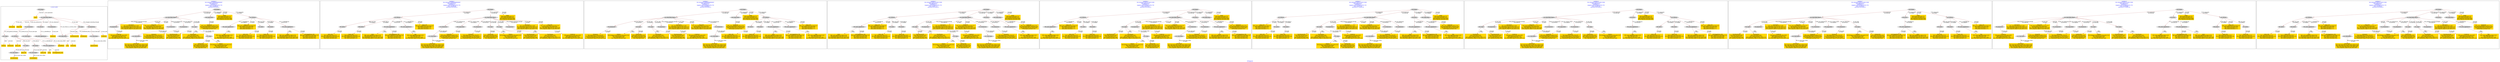 digraph n0 {
fontcolor="blue"
remincross="true"
label="s06-npg.json"
subgraph cluster_0 {
label="1-correct model"
n2[style="filled",color="white",fillcolor="lightgray",label="E12_Production1"];
n3[style="filled",color="white",fillcolor="lightgray",label="E21_Person1"];
n4[style="filled",color="white",fillcolor="lightgray",label="E52_Time-Span4"];
n5[style="filled",color="white",fillcolor="lightgray",label="E55_Type2"];
n6[style="filled",color="white",fillcolor="lightgray",label="E67_Birth1"];
n7[style="filled",color="white",fillcolor="lightgray",label="E69_Death1"];
n8[style="filled",color="white",fillcolor="lightgray",label="E82_Actor_Appellation1"];
n9[style="filled",color="white",fillcolor="lightgray",label="E21_Person2"];
n10[style="filled",color="white",fillcolor="lightgray",label="E82_Actor_Appellation2"];
n11[style="filled",color="white",fillcolor="lightgray",label="E22_Man-Made_Object1"];
n12[style="filled",color="white",fillcolor="lightgray",label="E40_Legal_Body1"];
n13[style="filled",color="white",fillcolor="lightgray",label="E54_Dimension1"];
n14[style="filled",color="white",fillcolor="lightgray",label="E55_Type1"];
n15[style="filled",color="white",fillcolor="lightgray",label="E8_Acquisition1"];
n16[style="filled",color="white",fillcolor="lightgray",label="E38_Image1"];
n17[style="filled",color="white",fillcolor="lightgray",label="E52_Time-Span2"];
n18[style="filled",color="white",fillcolor="lightgray",label="E52_Time-Span3"];
n19[style="filled",color="white",fillcolor="lightgray",label="E52_Time-Span1"];
n20[shape="plaintext",style="filled",fillcolor="gold",label="Description"];
n21[shape="plaintext",style="filled",fillcolor="gold",label="Artist"];
n22[shape="plaintext",style="filled",fillcolor="gold",label="DateOfWork"];
n23[shape="plaintext",style="filled",fillcolor="gold",label="CreditLine"];
n24[shape="plaintext",style="filled",fillcolor="gold",label="Dimension"];
n25[shape="plaintext",style="filled",fillcolor="gold",label="Title"];
n26[shape="plaintext",style="filled",fillcolor="gold",label="Medium"];
n27[shape="plaintext",style="filled",fillcolor="gold",label="Classification"];
n28[shape="plaintext",style="filled",fillcolor="gold",label="AquisitionDate"];
n29[shape="plaintext",style="filled",fillcolor="gold",label="OwnerURI"];
n30[shape="plaintext",style="filled",fillcolor="gold",label="Image"];
n31[shape="plaintext",style="filled",fillcolor="gold",label="MediumURI"];
n32[shape="plaintext",style="filled",fillcolor="gold",label="ArtistAppellation_URI"];
n33[shape="plaintext",style="filled",fillcolor="gold",label="Birth_URI"];
n34[shape="plaintext",style="filled",fillcolor="gold",label="ArtistBornDate"];
n35[shape="plaintext",style="filled",fillcolor="gold",label="ClassificationURI"];
n36[shape="plaintext",style="filled",fillcolor="gold",label="Death_URI"];
n37[shape="plaintext",style="filled",fillcolor="gold",label="Artist_URI"];
n38[shape="plaintext",style="filled",fillcolor="gold",label="ObjectURI"];
n39[shape="plaintext",style="filled",fillcolor="gold",label="ArtistDiedDate"];
}
subgraph cluster_1 {
label="candidate 0\nlink coherence:0.06666666666666667\nnode coherence:0.1\nconfidence:1.0\nmapping score:0.4058823529411765\ncost:1704.468194\n-precision:0.69-recall:0.5"
n41[style="filled",color="white",fillcolor="lightgray",label="E12_Production1"];
n42[style="filled",color="white",fillcolor="lightgray",label="E52_Time-Span1"];
n43[style="filled",color="white",fillcolor="lightgray",label="E21_Person1"];
n44[style="filled",color="white",fillcolor="lightgray",label="E67_Birth1"];
n45[style="filled",color="white",fillcolor="lightgray",label="E69_Death1"];
n46[style="filled",color="white",fillcolor="lightgray",label="E82_Actor_Appellation1"];
n47[style="filled",color="white",fillcolor="lightgray",label="E82_Actor_Appellation2"];
n48[style="filled",color="white",fillcolor="lightgray",label="E22_Man-Made_Object1"];
n49[style="filled",color="white",fillcolor="lightgray",label="E54_Dimension1"];
n50[style="filled",color="white",fillcolor="lightgray",label="E55_Type2"];
n51[style="filled",color="white",fillcolor="lightgray",label="E8_Acquisition1"];
n52[style="filled",color="white",fillcolor="lightgray",label="E38_Image1"];
n53[style="filled",color="white",fillcolor="lightgray",label="E40_Legal_Body1"];
n54[style="filled",color="white",fillcolor="lightgray",label="E55_Type1"];
n55[shape="plaintext",style="filled",fillcolor="gold",label="OwnerURI\n[E82_Actor_Appellation,label,0.314]\n[E22_Man-Made_Object,classLink,0.262]\n[E8_Acquisition,P3_has_note,0.239]\n[E38_Image,classLink,0.185]"];
n56[shape="plaintext",style="filled",fillcolor="gold",label="Title\n[E82_Actor_Appellation,label,0.442]\n[E35_Title,label,0.28]\n[E21_Person,P3_has_note,0.148]\n[E22_Man-Made_Object,P3_has_note,0.13]"];
n57[shape="plaintext",style="filled",fillcolor="gold",label="Death_URI\n[E69_Death,classLink,0.551]\n[E82_Actor_Appellation,classLink,0.194]\n[E21_Person,classLink,0.14]\n[E67_Birth,classLink,0.115]"];
n58[shape="plaintext",style="filled",fillcolor="gold",label="Dimension\n[E54_Dimension,P3_has_note,0.8]\n[E22_Man-Made_Object,P3_has_note,0.071]\n[E34_Inscription,P3_has_note,0.068]\n[E73_Information_Object,P3_has_note,0.061]"];
n59[shape="plaintext",style="filled",fillcolor="gold",label="MediumURI\n[E55_Type,classLink,0.416]\n[E57_Material,classLink,0.414]\n[E74_Group,classLink,0.144]\n[E55_Type,label,0.026]"];
n60[shape="plaintext",style="filled",fillcolor="gold",label="Description\n[E21_Person,P3_has_note,0.329]\n[E73_Information_Object,P3_has_note,0.231]\n[E22_Man-Made_Object,P3_has_note,0.22]\n[E33_Linguistic_Object,P3_has_note,0.219]"];
n61[shape="plaintext",style="filled",fillcolor="gold",label="Image\n[E38_Image,classLink,0.75]\n[E53_Place,classLink,0.101]\n[E8_Acquisition,classLink,0.084]\n[E78_Collection,classLink,0.064]"];
n62[shape="plaintext",style="filled",fillcolor="gold",label="ArtistAppellation_URI\n[E82_Actor_Appellation,classLink,0.723]\n[E21_Person,classLink,0.209]\n[E67_Birth,classLink,0.034]\n[E69_Death,classLink,0.034]"];
n63[shape="plaintext",style="filled",fillcolor="gold",label="Artist\n[E82_Actor_Appellation,label,0.674]\n[E8_Acquisition,P3_has_note,0.116]\n[E73_Information_Object,P3_has_note,0.106]\n[E22_Man-Made_Object,P3_has_note,0.104]"];
n64[shape="plaintext",style="filled",fillcolor="gold",label="ClassificationURI\n[E55_Type,classLink,0.593]\n[E55_Type,label,0.197]\n[E74_Group,classLink,0.108]\n[E57_Material,classLink,0.102]"];
n65[shape="plaintext",style="filled",fillcolor="gold",label="Artist_URI\n[E82_Actor_Appellation,classLink,0.37]\n[E21_Person,classLink,0.276]\n[E67_Birth,classLink,0.177]\n[E69_Death,classLink,0.177]"];
n66[shape="plaintext",style="filled",fillcolor="gold",label="Medium\n[E29_Design_or_Procedure,P3_has_note,0.331]\n[E57_Material,label,0.293]\n[E55_Type,label,0.278]\n[E57_Material,classLink,0.098]"];
n67[shape="plaintext",style="filled",fillcolor="gold",label="ObjectURI\n[E22_Man-Made_Object,classLink,0.77]\n[E8_Acquisition,classLink,0.162]\n[E22_Man-Made_Object,P3_has_note,0.038]\n[E33_Linguistic_Object,P3_has_note,0.03]"];
n68[shape="plaintext",style="filled",fillcolor="gold",label="Classification\n[E55_Type,label,0.454]\n[E55_Type,classLink,0.321]\n[E33_Linguistic_Object,P3_has_note,0.113]\n[E73_Information_Object,P3_has_note,0.111]"];
n69[shape="plaintext",style="filled",fillcolor="gold",label="DateOfWork\n[E52_Time-Span,P82_at_some_time_within,0.424]\n[E52_Time-Span,P82a_begin_of_the_begin,0.304]\n[E52_Time-Span,P82b_end_of_the_end,0.209]\n[E33_Linguistic_Object,P3_has_note,0.062]"];
n70[shape="plaintext",style="filled",fillcolor="gold",label="CreditLine\n[E8_Acquisition,P3_has_note,0.495]\n[E40_Legal_Body,label,0.251]\n[E30_Right,P3_has_note,0.138]\n[E22_Man-Made_Object,P3_has_note,0.116]"];
n71[shape="plaintext",style="filled",fillcolor="gold",label="Birth_URI\n[E67_Birth,classLink,0.572]\n[E82_Actor_Appellation,classLink,0.192]\n[E21_Person,classLink,0.141]\n[E69_Death,classLink,0.095]"];
}
subgraph cluster_2 {
label="candidate 1\nlink coherence:0.06666666666666667\nnode coherence:0.1\nconfidence:1.0\nmapping score:0.4058823529411765\ncost:1704.596188\n-precision:0.69-recall:0.5"
n73[style="filled",color="white",fillcolor="lightgray",label="E12_Production1"];
n74[style="filled",color="white",fillcolor="lightgray",label="E52_Time-Span1"];
n75[style="filled",color="white",fillcolor="lightgray",label="E21_Person1"];
n76[style="filled",color="white",fillcolor="lightgray",label="E67_Birth1"];
n77[style="filled",color="white",fillcolor="lightgray",label="E69_Death1"];
n78[style="filled",color="white",fillcolor="lightgray",label="E82_Actor_Appellation1"];
n79[style="filled",color="white",fillcolor="lightgray",label="E82_Actor_Appellation2"];
n80[style="filled",color="white",fillcolor="lightgray",label="E22_Man-Made_Object1"];
n81[style="filled",color="white",fillcolor="lightgray",label="E40_Legal_Body1"];
n82[style="filled",color="white",fillcolor="lightgray",label="E54_Dimension1"];
n83[style="filled",color="white",fillcolor="lightgray",label="E55_Type1"];
n84[style="filled",color="white",fillcolor="lightgray",label="E55_Type2"];
n85[style="filled",color="white",fillcolor="lightgray",label="E8_Acquisition1"];
n86[style="filled",color="white",fillcolor="lightgray",label="E38_Image1"];
n87[shape="plaintext",style="filled",fillcolor="gold",label="OwnerURI\n[E82_Actor_Appellation,label,0.314]\n[E22_Man-Made_Object,classLink,0.262]\n[E8_Acquisition,P3_has_note,0.239]\n[E38_Image,classLink,0.185]"];
n88[shape="plaintext",style="filled",fillcolor="gold",label="Title\n[E82_Actor_Appellation,label,0.442]\n[E35_Title,label,0.28]\n[E21_Person,P3_has_note,0.148]\n[E22_Man-Made_Object,P3_has_note,0.13]"];
n89[shape="plaintext",style="filled",fillcolor="gold",label="Death_URI\n[E69_Death,classLink,0.551]\n[E82_Actor_Appellation,classLink,0.194]\n[E21_Person,classLink,0.14]\n[E67_Birth,classLink,0.115]"];
n90[shape="plaintext",style="filled",fillcolor="gold",label="Dimension\n[E54_Dimension,P3_has_note,0.8]\n[E22_Man-Made_Object,P3_has_note,0.071]\n[E34_Inscription,P3_has_note,0.068]\n[E73_Information_Object,P3_has_note,0.061]"];
n91[shape="plaintext",style="filled",fillcolor="gold",label="MediumURI\n[E55_Type,classLink,0.416]\n[E57_Material,classLink,0.414]\n[E74_Group,classLink,0.144]\n[E55_Type,label,0.026]"];
n92[shape="plaintext",style="filled",fillcolor="gold",label="Description\n[E21_Person,P3_has_note,0.329]\n[E73_Information_Object,P3_has_note,0.231]\n[E22_Man-Made_Object,P3_has_note,0.22]\n[E33_Linguistic_Object,P3_has_note,0.219]"];
n93[shape="plaintext",style="filled",fillcolor="gold",label="Image\n[E38_Image,classLink,0.75]\n[E53_Place,classLink,0.101]\n[E8_Acquisition,classLink,0.084]\n[E78_Collection,classLink,0.064]"];
n94[shape="plaintext",style="filled",fillcolor="gold",label="ArtistAppellation_URI\n[E82_Actor_Appellation,classLink,0.723]\n[E21_Person,classLink,0.209]\n[E67_Birth,classLink,0.034]\n[E69_Death,classLink,0.034]"];
n95[shape="plaintext",style="filled",fillcolor="gold",label="Artist\n[E82_Actor_Appellation,label,0.674]\n[E8_Acquisition,P3_has_note,0.116]\n[E73_Information_Object,P3_has_note,0.106]\n[E22_Man-Made_Object,P3_has_note,0.104]"];
n96[shape="plaintext",style="filled",fillcolor="gold",label="ClassificationURI\n[E55_Type,classLink,0.593]\n[E55_Type,label,0.197]\n[E74_Group,classLink,0.108]\n[E57_Material,classLink,0.102]"];
n97[shape="plaintext",style="filled",fillcolor="gold",label="Artist_URI\n[E82_Actor_Appellation,classLink,0.37]\n[E21_Person,classLink,0.276]\n[E67_Birth,classLink,0.177]\n[E69_Death,classLink,0.177]"];
n98[shape="plaintext",style="filled",fillcolor="gold",label="Medium\n[E29_Design_or_Procedure,P3_has_note,0.331]\n[E57_Material,label,0.293]\n[E55_Type,label,0.278]\n[E57_Material,classLink,0.098]"];
n99[shape="plaintext",style="filled",fillcolor="gold",label="ObjectURI\n[E22_Man-Made_Object,classLink,0.77]\n[E8_Acquisition,classLink,0.162]\n[E22_Man-Made_Object,P3_has_note,0.038]\n[E33_Linguistic_Object,P3_has_note,0.03]"];
n100[shape="plaintext",style="filled",fillcolor="gold",label="Classification\n[E55_Type,label,0.454]\n[E55_Type,classLink,0.321]\n[E33_Linguistic_Object,P3_has_note,0.113]\n[E73_Information_Object,P3_has_note,0.111]"];
n101[shape="plaintext",style="filled",fillcolor="gold",label="DateOfWork\n[E52_Time-Span,P82_at_some_time_within,0.424]\n[E52_Time-Span,P82a_begin_of_the_begin,0.304]\n[E52_Time-Span,P82b_end_of_the_end,0.209]\n[E33_Linguistic_Object,P3_has_note,0.062]"];
n102[shape="plaintext",style="filled",fillcolor="gold",label="CreditLine\n[E8_Acquisition,P3_has_note,0.495]\n[E40_Legal_Body,label,0.251]\n[E30_Right,P3_has_note,0.138]\n[E22_Man-Made_Object,P3_has_note,0.116]"];
n103[shape="plaintext",style="filled",fillcolor="gold",label="Birth_URI\n[E67_Birth,classLink,0.572]\n[E82_Actor_Appellation,classLink,0.192]\n[E21_Person,classLink,0.141]\n[E69_Death,classLink,0.095]"];
}
subgraph cluster_3 {
label="candidate 2\nlink coherence:0.06666666666666667\nnode coherence:0.1\nconfidence:1.0\nmapping score:0.4058823529411765\ncost:1704.606837\n-precision:0.69-recall:0.5"
n105[style="filled",color="white",fillcolor="lightgray",label="E12_Production1"];
n106[style="filled",color="white",fillcolor="lightgray",label="E52_Time-Span1"];
n107[style="filled",color="white",fillcolor="lightgray",label="E21_Person1"];
n108[style="filled",color="white",fillcolor="lightgray",label="E67_Birth1"];
n109[style="filled",color="white",fillcolor="lightgray",label="E69_Death1"];
n110[style="filled",color="white",fillcolor="lightgray",label="E82_Actor_Appellation1"];
n111[style="filled",color="white",fillcolor="lightgray",label="E82_Actor_Appellation2"];
n112[style="filled",color="white",fillcolor="lightgray",label="E22_Man-Made_Object1"];
n113[style="filled",color="white",fillcolor="lightgray",label="E54_Dimension1"];
n114[style="filled",color="white",fillcolor="lightgray",label="E55_Type1"];
n115[style="filled",color="white",fillcolor="lightgray",label="E55_Type2"];
n116[style="filled",color="white",fillcolor="lightgray",label="E8_Acquisition1"];
n117[style="filled",color="white",fillcolor="lightgray",label="E38_Image1"];
n118[style="filled",color="white",fillcolor="lightgray",label="E40_Legal_Body1"];
n119[shape="plaintext",style="filled",fillcolor="gold",label="OwnerURI\n[E82_Actor_Appellation,label,0.314]\n[E22_Man-Made_Object,classLink,0.262]\n[E8_Acquisition,P3_has_note,0.239]\n[E38_Image,classLink,0.185]"];
n120[shape="plaintext",style="filled",fillcolor="gold",label="Title\n[E82_Actor_Appellation,label,0.442]\n[E35_Title,label,0.28]\n[E21_Person,P3_has_note,0.148]\n[E22_Man-Made_Object,P3_has_note,0.13]"];
n121[shape="plaintext",style="filled",fillcolor="gold",label="Death_URI\n[E69_Death,classLink,0.551]\n[E82_Actor_Appellation,classLink,0.194]\n[E21_Person,classLink,0.14]\n[E67_Birth,classLink,0.115]"];
n122[shape="plaintext",style="filled",fillcolor="gold",label="Dimension\n[E54_Dimension,P3_has_note,0.8]\n[E22_Man-Made_Object,P3_has_note,0.071]\n[E34_Inscription,P3_has_note,0.068]\n[E73_Information_Object,P3_has_note,0.061]"];
n123[shape="plaintext",style="filled",fillcolor="gold",label="MediumURI\n[E55_Type,classLink,0.416]\n[E57_Material,classLink,0.414]\n[E74_Group,classLink,0.144]\n[E55_Type,label,0.026]"];
n124[shape="plaintext",style="filled",fillcolor="gold",label="Description\n[E21_Person,P3_has_note,0.329]\n[E73_Information_Object,P3_has_note,0.231]\n[E22_Man-Made_Object,P3_has_note,0.22]\n[E33_Linguistic_Object,P3_has_note,0.219]"];
n125[shape="plaintext",style="filled",fillcolor="gold",label="Image\n[E38_Image,classLink,0.75]\n[E53_Place,classLink,0.101]\n[E8_Acquisition,classLink,0.084]\n[E78_Collection,classLink,0.064]"];
n126[shape="plaintext",style="filled",fillcolor="gold",label="ArtistAppellation_URI\n[E82_Actor_Appellation,classLink,0.723]\n[E21_Person,classLink,0.209]\n[E67_Birth,classLink,0.034]\n[E69_Death,classLink,0.034]"];
n127[shape="plaintext",style="filled",fillcolor="gold",label="Artist\n[E82_Actor_Appellation,label,0.674]\n[E8_Acquisition,P3_has_note,0.116]\n[E73_Information_Object,P3_has_note,0.106]\n[E22_Man-Made_Object,P3_has_note,0.104]"];
n128[shape="plaintext",style="filled",fillcolor="gold",label="ClassificationURI\n[E55_Type,classLink,0.593]\n[E55_Type,label,0.197]\n[E74_Group,classLink,0.108]\n[E57_Material,classLink,0.102]"];
n129[shape="plaintext",style="filled",fillcolor="gold",label="Artist_URI\n[E82_Actor_Appellation,classLink,0.37]\n[E21_Person,classLink,0.276]\n[E67_Birth,classLink,0.177]\n[E69_Death,classLink,0.177]"];
n130[shape="plaintext",style="filled",fillcolor="gold",label="Medium\n[E29_Design_or_Procedure,P3_has_note,0.331]\n[E57_Material,label,0.293]\n[E55_Type,label,0.278]\n[E57_Material,classLink,0.098]"];
n131[shape="plaintext",style="filled",fillcolor="gold",label="ObjectURI\n[E22_Man-Made_Object,classLink,0.77]\n[E8_Acquisition,classLink,0.162]\n[E22_Man-Made_Object,P3_has_note,0.038]\n[E33_Linguistic_Object,P3_has_note,0.03]"];
n132[shape="plaintext",style="filled",fillcolor="gold",label="Classification\n[E55_Type,label,0.454]\n[E55_Type,classLink,0.321]\n[E33_Linguistic_Object,P3_has_note,0.113]\n[E73_Information_Object,P3_has_note,0.111]"];
n133[shape="plaintext",style="filled",fillcolor="gold",label="DateOfWork\n[E52_Time-Span,P82_at_some_time_within,0.424]\n[E52_Time-Span,P82a_begin_of_the_begin,0.304]\n[E52_Time-Span,P82b_end_of_the_end,0.209]\n[E33_Linguistic_Object,P3_has_note,0.062]"];
n134[shape="plaintext",style="filled",fillcolor="gold",label="CreditLine\n[E8_Acquisition,P3_has_note,0.495]\n[E40_Legal_Body,label,0.251]\n[E30_Right,P3_has_note,0.138]\n[E22_Man-Made_Object,P3_has_note,0.116]"];
n135[shape="plaintext",style="filled",fillcolor="gold",label="Birth_URI\n[E67_Birth,classLink,0.572]\n[E82_Actor_Appellation,classLink,0.192]\n[E21_Person,classLink,0.141]\n[E69_Death,classLink,0.095]"];
}
subgraph cluster_4 {
label="candidate 3\nlink coherence:0.06451612903225806\nnode coherence:0.1\nconfidence:1.0\nmapping score:0.4058823529411765\ncost:1704.867772\n-precision:0.64-recall:0.5"
n137[style="filled",color="white",fillcolor="lightgray",label="E12_Production1"];
n138[style="filled",color="white",fillcolor="lightgray",label="E52_Time-Span1"];
n139[style="filled",color="white",fillcolor="lightgray",label="E21_Person1"];
n140[style="filled",color="white",fillcolor="lightgray",label="E67_Birth1"];
n141[style="filled",color="white",fillcolor="lightgray",label="E69_Death1"];
n142[style="filled",color="white",fillcolor="lightgray",label="E82_Actor_Appellation1"];
n143[style="filled",color="white",fillcolor="lightgray",label="E22_Man-Made_Object1"];
n144[style="filled",color="white",fillcolor="lightgray",label="E54_Dimension1"];
n145[style="filled",color="white",fillcolor="lightgray",label="E55_Type2"];
n146[style="filled",color="white",fillcolor="lightgray",label="E8_Acquisition1"];
n147[style="filled",color="white",fillcolor="lightgray",label="E38_Image1"];
n148[style="filled",color="white",fillcolor="lightgray",label="E39_Actor1"];
n149[style="filled",color="white",fillcolor="lightgray",label="E40_Legal_Body1"];
n150[style="filled",color="white",fillcolor="lightgray",label="E82_Actor_Appellation2"];
n151[style="filled",color="white",fillcolor="lightgray",label="E55_Type1"];
n152[shape="plaintext",style="filled",fillcolor="gold",label="OwnerURI\n[E82_Actor_Appellation,label,0.314]\n[E22_Man-Made_Object,classLink,0.262]\n[E8_Acquisition,P3_has_note,0.239]\n[E38_Image,classLink,0.185]"];
n153[shape="plaintext",style="filled",fillcolor="gold",label="Title\n[E82_Actor_Appellation,label,0.442]\n[E35_Title,label,0.28]\n[E21_Person,P3_has_note,0.148]\n[E22_Man-Made_Object,P3_has_note,0.13]"];
n154[shape="plaintext",style="filled",fillcolor="gold",label="Death_URI\n[E69_Death,classLink,0.551]\n[E82_Actor_Appellation,classLink,0.194]\n[E21_Person,classLink,0.14]\n[E67_Birth,classLink,0.115]"];
n155[shape="plaintext",style="filled",fillcolor="gold",label="Dimension\n[E54_Dimension,P3_has_note,0.8]\n[E22_Man-Made_Object,P3_has_note,0.071]\n[E34_Inscription,P3_has_note,0.068]\n[E73_Information_Object,P3_has_note,0.061]"];
n156[shape="plaintext",style="filled",fillcolor="gold",label="MediumURI\n[E55_Type,classLink,0.416]\n[E57_Material,classLink,0.414]\n[E74_Group,classLink,0.144]\n[E55_Type,label,0.026]"];
n157[shape="plaintext",style="filled",fillcolor="gold",label="Description\n[E21_Person,P3_has_note,0.329]\n[E73_Information_Object,P3_has_note,0.231]\n[E22_Man-Made_Object,P3_has_note,0.22]\n[E33_Linguistic_Object,P3_has_note,0.219]"];
n158[shape="plaintext",style="filled",fillcolor="gold",label="Image\n[E38_Image,classLink,0.75]\n[E53_Place,classLink,0.101]\n[E8_Acquisition,classLink,0.084]\n[E78_Collection,classLink,0.064]"];
n159[shape="plaintext",style="filled",fillcolor="gold",label="ArtistAppellation_URI\n[E82_Actor_Appellation,classLink,0.723]\n[E21_Person,classLink,0.209]\n[E67_Birth,classLink,0.034]\n[E69_Death,classLink,0.034]"];
n160[shape="plaintext",style="filled",fillcolor="gold",label="Artist\n[E82_Actor_Appellation,label,0.674]\n[E8_Acquisition,P3_has_note,0.116]\n[E73_Information_Object,P3_has_note,0.106]\n[E22_Man-Made_Object,P3_has_note,0.104]"];
n161[shape="plaintext",style="filled",fillcolor="gold",label="ClassificationURI\n[E55_Type,classLink,0.593]\n[E55_Type,label,0.197]\n[E74_Group,classLink,0.108]\n[E57_Material,classLink,0.102]"];
n162[shape="plaintext",style="filled",fillcolor="gold",label="Artist_URI\n[E82_Actor_Appellation,classLink,0.37]\n[E21_Person,classLink,0.276]\n[E67_Birth,classLink,0.177]\n[E69_Death,classLink,0.177]"];
n163[shape="plaintext",style="filled",fillcolor="gold",label="Medium\n[E29_Design_or_Procedure,P3_has_note,0.331]\n[E57_Material,label,0.293]\n[E55_Type,label,0.278]\n[E57_Material,classLink,0.098]"];
n164[shape="plaintext",style="filled",fillcolor="gold",label="ObjectURI\n[E22_Man-Made_Object,classLink,0.77]\n[E8_Acquisition,classLink,0.162]\n[E22_Man-Made_Object,P3_has_note,0.038]\n[E33_Linguistic_Object,P3_has_note,0.03]"];
n165[shape="plaintext",style="filled",fillcolor="gold",label="Classification\n[E55_Type,label,0.454]\n[E55_Type,classLink,0.321]\n[E33_Linguistic_Object,P3_has_note,0.113]\n[E73_Information_Object,P3_has_note,0.111]"];
n166[shape="plaintext",style="filled",fillcolor="gold",label="DateOfWork\n[E52_Time-Span,P82_at_some_time_within,0.424]\n[E52_Time-Span,P82a_begin_of_the_begin,0.304]\n[E52_Time-Span,P82b_end_of_the_end,0.209]\n[E33_Linguistic_Object,P3_has_note,0.062]"];
n167[shape="plaintext",style="filled",fillcolor="gold",label="CreditLine\n[E8_Acquisition,P3_has_note,0.495]\n[E40_Legal_Body,label,0.251]\n[E30_Right,P3_has_note,0.138]\n[E22_Man-Made_Object,P3_has_note,0.116]"];
n168[shape="plaintext",style="filled",fillcolor="gold",label="Birth_URI\n[E67_Birth,classLink,0.572]\n[E82_Actor_Appellation,classLink,0.192]\n[E21_Person,classLink,0.141]\n[E69_Death,classLink,0.095]"];
}
subgraph cluster_5 {
label="candidate 4\nlink coherence:0.06451612903225806\nnode coherence:0.1\nconfidence:1.0\nmapping score:0.4058823529411765\ncost:1704.876337\n-precision:0.64-recall:0.5"
n170[style="filled",color="white",fillcolor="lightgray",label="E12_Production1"];
n171[style="filled",color="white",fillcolor="lightgray",label="E52_Time-Span1"];
n172[style="filled",color="white",fillcolor="lightgray",label="E21_Person1"];
n173[style="filled",color="white",fillcolor="lightgray",label="E67_Birth1"];
n174[style="filled",color="white",fillcolor="lightgray",label="E69_Death1"];
n175[style="filled",color="white",fillcolor="lightgray",label="E82_Actor_Appellation2"];
n176[style="filled",color="white",fillcolor="lightgray",label="E22_Man-Made_Object1"];
n177[style="filled",color="white",fillcolor="lightgray",label="E54_Dimension1"];
n178[style="filled",color="white",fillcolor="lightgray",label="E55_Type2"];
n179[style="filled",color="white",fillcolor="lightgray",label="E8_Acquisition1"];
n180[style="filled",color="white",fillcolor="lightgray",label="E38_Image1"];
n181[style="filled",color="white",fillcolor="lightgray",label="E39_Actor1"];
n182[style="filled",color="white",fillcolor="lightgray",label="E40_Legal_Body1"];
n183[style="filled",color="white",fillcolor="lightgray",label="E82_Actor_Appellation1"];
n184[style="filled",color="white",fillcolor="lightgray",label="E55_Type1"];
n185[shape="plaintext",style="filled",fillcolor="gold",label="OwnerURI\n[E82_Actor_Appellation,label,0.314]\n[E22_Man-Made_Object,classLink,0.262]\n[E8_Acquisition,P3_has_note,0.239]\n[E38_Image,classLink,0.185]"];
n186[shape="plaintext",style="filled",fillcolor="gold",label="Title\n[E82_Actor_Appellation,label,0.442]\n[E35_Title,label,0.28]\n[E21_Person,P3_has_note,0.148]\n[E22_Man-Made_Object,P3_has_note,0.13]"];
n187[shape="plaintext",style="filled",fillcolor="gold",label="Death_URI\n[E69_Death,classLink,0.551]\n[E82_Actor_Appellation,classLink,0.194]\n[E21_Person,classLink,0.14]\n[E67_Birth,classLink,0.115]"];
n188[shape="plaintext",style="filled",fillcolor="gold",label="Dimension\n[E54_Dimension,P3_has_note,0.8]\n[E22_Man-Made_Object,P3_has_note,0.071]\n[E34_Inscription,P3_has_note,0.068]\n[E73_Information_Object,P3_has_note,0.061]"];
n189[shape="plaintext",style="filled",fillcolor="gold",label="MediumURI\n[E55_Type,classLink,0.416]\n[E57_Material,classLink,0.414]\n[E74_Group,classLink,0.144]\n[E55_Type,label,0.026]"];
n190[shape="plaintext",style="filled",fillcolor="gold",label="Description\n[E21_Person,P3_has_note,0.329]\n[E73_Information_Object,P3_has_note,0.231]\n[E22_Man-Made_Object,P3_has_note,0.22]\n[E33_Linguistic_Object,P3_has_note,0.219]"];
n191[shape="plaintext",style="filled",fillcolor="gold",label="Image\n[E38_Image,classLink,0.75]\n[E53_Place,classLink,0.101]\n[E8_Acquisition,classLink,0.084]\n[E78_Collection,classLink,0.064]"];
n192[shape="plaintext",style="filled",fillcolor="gold",label="ArtistAppellation_URI\n[E82_Actor_Appellation,classLink,0.723]\n[E21_Person,classLink,0.209]\n[E67_Birth,classLink,0.034]\n[E69_Death,classLink,0.034]"];
n193[shape="plaintext",style="filled",fillcolor="gold",label="Artist\n[E82_Actor_Appellation,label,0.674]\n[E8_Acquisition,P3_has_note,0.116]\n[E73_Information_Object,P3_has_note,0.106]\n[E22_Man-Made_Object,P3_has_note,0.104]"];
n194[shape="plaintext",style="filled",fillcolor="gold",label="ClassificationURI\n[E55_Type,classLink,0.593]\n[E55_Type,label,0.197]\n[E74_Group,classLink,0.108]\n[E57_Material,classLink,0.102]"];
n195[shape="plaintext",style="filled",fillcolor="gold",label="Artist_URI\n[E82_Actor_Appellation,classLink,0.37]\n[E21_Person,classLink,0.276]\n[E67_Birth,classLink,0.177]\n[E69_Death,classLink,0.177]"];
n196[shape="plaintext",style="filled",fillcolor="gold",label="Medium\n[E29_Design_or_Procedure,P3_has_note,0.331]\n[E57_Material,label,0.293]\n[E55_Type,label,0.278]\n[E57_Material,classLink,0.098]"];
n197[shape="plaintext",style="filled",fillcolor="gold",label="ObjectURI\n[E22_Man-Made_Object,classLink,0.77]\n[E8_Acquisition,classLink,0.162]\n[E22_Man-Made_Object,P3_has_note,0.038]\n[E33_Linguistic_Object,P3_has_note,0.03]"];
n198[shape="plaintext",style="filled",fillcolor="gold",label="Classification\n[E55_Type,label,0.454]\n[E55_Type,classLink,0.321]\n[E33_Linguistic_Object,P3_has_note,0.113]\n[E73_Information_Object,P3_has_note,0.111]"];
n199[shape="plaintext",style="filled",fillcolor="gold",label="DateOfWork\n[E52_Time-Span,P82_at_some_time_within,0.424]\n[E52_Time-Span,P82a_begin_of_the_begin,0.304]\n[E52_Time-Span,P82b_end_of_the_end,0.209]\n[E33_Linguistic_Object,P3_has_note,0.062]"];
n200[shape="plaintext",style="filled",fillcolor="gold",label="CreditLine\n[E8_Acquisition,P3_has_note,0.495]\n[E40_Legal_Body,label,0.251]\n[E30_Right,P3_has_note,0.138]\n[E22_Man-Made_Object,P3_has_note,0.116]"];
n201[shape="plaintext",style="filled",fillcolor="gold",label="Birth_URI\n[E67_Birth,classLink,0.572]\n[E82_Actor_Appellation,classLink,0.192]\n[E21_Person,classLink,0.141]\n[E69_Death,classLink,0.095]"];
}
subgraph cluster_6 {
label="candidate 5\nlink coherence:0.06451612903225806\nnode coherence:0.1\nconfidence:1.0\nmapping score:0.4058823529411765\ncost:1704.876704\n-precision:0.57-recall:0.44"
n203[style="filled",color="white",fillcolor="lightgray",label="E12_Production1"];
n204[style="filled",color="white",fillcolor="lightgray",label="E52_Time-Span1"];
n205[style="filled",color="white",fillcolor="lightgray",label="E21_Person1"];
n206[style="filled",color="white",fillcolor="lightgray",label="E67_Birth1"];
n207[style="filled",color="white",fillcolor="lightgray",label="E69_Death1"];
n208[style="filled",color="white",fillcolor="lightgray",label="E22_Man-Made_Object1"];
n209[style="filled",color="white",fillcolor="lightgray",label="E54_Dimension1"];
n210[style="filled",color="white",fillcolor="lightgray",label="E55_Type2"];
n211[style="filled",color="white",fillcolor="lightgray",label="E8_Acquisition1"];
n212[style="filled",color="white",fillcolor="lightgray",label="E38_Image1"];
n213[style="filled",color="white",fillcolor="lightgray",label="E39_Actor1"];
n214[style="filled",color="white",fillcolor="lightgray",label="E40_Legal_Body1"];
n215[style="filled",color="white",fillcolor="lightgray",label="E82_Actor_Appellation1"];
n216[style="filled",color="white",fillcolor="lightgray",label="E82_Actor_Appellation2"];
n217[style="filled",color="white",fillcolor="lightgray",label="E55_Type1"];
n218[shape="plaintext",style="filled",fillcolor="gold",label="OwnerURI\n[E82_Actor_Appellation,label,0.314]\n[E22_Man-Made_Object,classLink,0.262]\n[E8_Acquisition,P3_has_note,0.239]\n[E38_Image,classLink,0.185]"];
n219[shape="plaintext",style="filled",fillcolor="gold",label="Title\n[E82_Actor_Appellation,label,0.442]\n[E35_Title,label,0.28]\n[E21_Person,P3_has_note,0.148]\n[E22_Man-Made_Object,P3_has_note,0.13]"];
n220[shape="plaintext",style="filled",fillcolor="gold",label="Death_URI\n[E69_Death,classLink,0.551]\n[E82_Actor_Appellation,classLink,0.194]\n[E21_Person,classLink,0.14]\n[E67_Birth,classLink,0.115]"];
n221[shape="plaintext",style="filled",fillcolor="gold",label="Dimension\n[E54_Dimension,P3_has_note,0.8]\n[E22_Man-Made_Object,P3_has_note,0.071]\n[E34_Inscription,P3_has_note,0.068]\n[E73_Information_Object,P3_has_note,0.061]"];
n222[shape="plaintext",style="filled",fillcolor="gold",label="MediumURI\n[E55_Type,classLink,0.416]\n[E57_Material,classLink,0.414]\n[E74_Group,classLink,0.144]\n[E55_Type,label,0.026]"];
n223[shape="plaintext",style="filled",fillcolor="gold",label="Description\n[E21_Person,P3_has_note,0.329]\n[E73_Information_Object,P3_has_note,0.231]\n[E22_Man-Made_Object,P3_has_note,0.22]\n[E33_Linguistic_Object,P3_has_note,0.219]"];
n224[shape="plaintext",style="filled",fillcolor="gold",label="Image\n[E38_Image,classLink,0.75]\n[E53_Place,classLink,0.101]\n[E8_Acquisition,classLink,0.084]\n[E78_Collection,classLink,0.064]"];
n225[shape="plaintext",style="filled",fillcolor="gold",label="ArtistAppellation_URI\n[E82_Actor_Appellation,classLink,0.723]\n[E21_Person,classLink,0.209]\n[E67_Birth,classLink,0.034]\n[E69_Death,classLink,0.034]"];
n226[shape="plaintext",style="filled",fillcolor="gold",label="Artist\n[E82_Actor_Appellation,label,0.674]\n[E8_Acquisition,P3_has_note,0.116]\n[E73_Information_Object,P3_has_note,0.106]\n[E22_Man-Made_Object,P3_has_note,0.104]"];
n227[shape="plaintext",style="filled",fillcolor="gold",label="ClassificationURI\n[E55_Type,classLink,0.593]\n[E55_Type,label,0.197]\n[E74_Group,classLink,0.108]\n[E57_Material,classLink,0.102]"];
n228[shape="plaintext",style="filled",fillcolor="gold",label="Artist_URI\n[E82_Actor_Appellation,classLink,0.37]\n[E21_Person,classLink,0.276]\n[E67_Birth,classLink,0.177]\n[E69_Death,classLink,0.177]"];
n229[shape="plaintext",style="filled",fillcolor="gold",label="Medium\n[E29_Design_or_Procedure,P3_has_note,0.331]\n[E57_Material,label,0.293]\n[E55_Type,label,0.278]\n[E57_Material,classLink,0.098]"];
n230[shape="plaintext",style="filled",fillcolor="gold",label="ObjectURI\n[E22_Man-Made_Object,classLink,0.77]\n[E8_Acquisition,classLink,0.162]\n[E22_Man-Made_Object,P3_has_note,0.038]\n[E33_Linguistic_Object,P3_has_note,0.03]"];
n231[shape="plaintext",style="filled",fillcolor="gold",label="Classification\n[E55_Type,label,0.454]\n[E55_Type,classLink,0.321]\n[E33_Linguistic_Object,P3_has_note,0.113]\n[E73_Information_Object,P3_has_note,0.111]"];
n232[shape="plaintext",style="filled",fillcolor="gold",label="DateOfWork\n[E52_Time-Span,P82_at_some_time_within,0.424]\n[E52_Time-Span,P82a_begin_of_the_begin,0.304]\n[E52_Time-Span,P82b_end_of_the_end,0.209]\n[E33_Linguistic_Object,P3_has_note,0.062]"];
n233[shape="plaintext",style="filled",fillcolor="gold",label="CreditLine\n[E8_Acquisition,P3_has_note,0.495]\n[E40_Legal_Body,label,0.251]\n[E30_Right,P3_has_note,0.138]\n[E22_Man-Made_Object,P3_has_note,0.116]"];
n234[shape="plaintext",style="filled",fillcolor="gold",label="Birth_URI\n[E67_Birth,classLink,0.572]\n[E82_Actor_Appellation,classLink,0.192]\n[E21_Person,classLink,0.141]\n[E69_Death,classLink,0.095]"];
}
subgraph cluster_7 {
label="candidate 6\nlink coherence:0.06451612903225806\nnode coherence:0.1\nconfidence:1.0\nmapping score:0.4058823529411765\ncost:1704.995765\n-precision:0.64-recall:0.5"
n236[style="filled",color="white",fillcolor="lightgray",label="E12_Production1"];
n237[style="filled",color="white",fillcolor="lightgray",label="E52_Time-Span1"];
n238[style="filled",color="white",fillcolor="lightgray",label="E21_Person1"];
n239[style="filled",color="white",fillcolor="lightgray",label="E67_Birth1"];
n240[style="filled",color="white",fillcolor="lightgray",label="E69_Death1"];
n241[style="filled",color="white",fillcolor="lightgray",label="E82_Actor_Appellation1"];
n242[style="filled",color="white",fillcolor="lightgray",label="E22_Man-Made_Object1"];
n243[style="filled",color="white",fillcolor="lightgray",label="E40_Legal_Body1"];
n244[style="filled",color="white",fillcolor="lightgray",label="E54_Dimension1"];
n245[style="filled",color="white",fillcolor="lightgray",label="E55_Type1"];
n246[style="filled",color="white",fillcolor="lightgray",label="E55_Type2"];
n247[style="filled",color="white",fillcolor="lightgray",label="E8_Acquisition1"];
n248[style="filled",color="white",fillcolor="lightgray",label="E38_Image1"];
n249[style="filled",color="white",fillcolor="lightgray",label="E39_Actor1"];
n250[style="filled",color="white",fillcolor="lightgray",label="E82_Actor_Appellation2"];
n251[shape="plaintext",style="filled",fillcolor="gold",label="OwnerURI\n[E82_Actor_Appellation,label,0.314]\n[E22_Man-Made_Object,classLink,0.262]\n[E8_Acquisition,P3_has_note,0.239]\n[E38_Image,classLink,0.185]"];
n252[shape="plaintext",style="filled",fillcolor="gold",label="Title\n[E82_Actor_Appellation,label,0.442]\n[E35_Title,label,0.28]\n[E21_Person,P3_has_note,0.148]\n[E22_Man-Made_Object,P3_has_note,0.13]"];
n253[shape="plaintext",style="filled",fillcolor="gold",label="Death_URI\n[E69_Death,classLink,0.551]\n[E82_Actor_Appellation,classLink,0.194]\n[E21_Person,classLink,0.14]\n[E67_Birth,classLink,0.115]"];
n254[shape="plaintext",style="filled",fillcolor="gold",label="Dimension\n[E54_Dimension,P3_has_note,0.8]\n[E22_Man-Made_Object,P3_has_note,0.071]\n[E34_Inscription,P3_has_note,0.068]\n[E73_Information_Object,P3_has_note,0.061]"];
n255[shape="plaintext",style="filled",fillcolor="gold",label="MediumURI\n[E55_Type,classLink,0.416]\n[E57_Material,classLink,0.414]\n[E74_Group,classLink,0.144]\n[E55_Type,label,0.026]"];
n256[shape="plaintext",style="filled",fillcolor="gold",label="Description\n[E21_Person,P3_has_note,0.329]\n[E73_Information_Object,P3_has_note,0.231]\n[E22_Man-Made_Object,P3_has_note,0.22]\n[E33_Linguistic_Object,P3_has_note,0.219]"];
n257[shape="plaintext",style="filled",fillcolor="gold",label="Image\n[E38_Image,classLink,0.75]\n[E53_Place,classLink,0.101]\n[E8_Acquisition,classLink,0.084]\n[E78_Collection,classLink,0.064]"];
n258[shape="plaintext",style="filled",fillcolor="gold",label="ArtistAppellation_URI\n[E82_Actor_Appellation,classLink,0.723]\n[E21_Person,classLink,0.209]\n[E67_Birth,classLink,0.034]\n[E69_Death,classLink,0.034]"];
n259[shape="plaintext",style="filled",fillcolor="gold",label="Artist\n[E82_Actor_Appellation,label,0.674]\n[E8_Acquisition,P3_has_note,0.116]\n[E73_Information_Object,P3_has_note,0.106]\n[E22_Man-Made_Object,P3_has_note,0.104]"];
n260[shape="plaintext",style="filled",fillcolor="gold",label="ClassificationURI\n[E55_Type,classLink,0.593]\n[E55_Type,label,0.197]\n[E74_Group,classLink,0.108]\n[E57_Material,classLink,0.102]"];
n261[shape="plaintext",style="filled",fillcolor="gold",label="Artist_URI\n[E82_Actor_Appellation,classLink,0.37]\n[E21_Person,classLink,0.276]\n[E67_Birth,classLink,0.177]\n[E69_Death,classLink,0.177]"];
n262[shape="plaintext",style="filled",fillcolor="gold",label="Medium\n[E29_Design_or_Procedure,P3_has_note,0.331]\n[E57_Material,label,0.293]\n[E55_Type,label,0.278]\n[E57_Material,classLink,0.098]"];
n263[shape="plaintext",style="filled",fillcolor="gold",label="ObjectURI\n[E22_Man-Made_Object,classLink,0.77]\n[E8_Acquisition,classLink,0.162]\n[E22_Man-Made_Object,P3_has_note,0.038]\n[E33_Linguistic_Object,P3_has_note,0.03]"];
n264[shape="plaintext",style="filled",fillcolor="gold",label="Classification\n[E55_Type,label,0.454]\n[E55_Type,classLink,0.321]\n[E33_Linguistic_Object,P3_has_note,0.113]\n[E73_Information_Object,P3_has_note,0.111]"];
n265[shape="plaintext",style="filled",fillcolor="gold",label="DateOfWork\n[E52_Time-Span,P82_at_some_time_within,0.424]\n[E52_Time-Span,P82a_begin_of_the_begin,0.304]\n[E52_Time-Span,P82b_end_of_the_end,0.209]\n[E33_Linguistic_Object,P3_has_note,0.062]"];
n266[shape="plaintext",style="filled",fillcolor="gold",label="CreditLine\n[E8_Acquisition,P3_has_note,0.495]\n[E40_Legal_Body,label,0.251]\n[E30_Right,P3_has_note,0.138]\n[E22_Man-Made_Object,P3_has_note,0.116]"];
n267[shape="plaintext",style="filled",fillcolor="gold",label="Birth_URI\n[E67_Birth,classLink,0.572]\n[E82_Actor_Appellation,classLink,0.192]\n[E21_Person,classLink,0.141]\n[E69_Death,classLink,0.095]"];
}
subgraph cluster_8 {
label="candidate 7\nlink coherence:0.06451612903225806\nnode coherence:0.1\nconfidence:1.0\nmapping score:0.4058823529411765\ncost:1705.004331\n-precision:0.64-recall:0.5"
n269[style="filled",color="white",fillcolor="lightgray",label="E12_Production1"];
n270[style="filled",color="white",fillcolor="lightgray",label="E52_Time-Span1"];
n271[style="filled",color="white",fillcolor="lightgray",label="E21_Person1"];
n272[style="filled",color="white",fillcolor="lightgray",label="E67_Birth1"];
n273[style="filled",color="white",fillcolor="lightgray",label="E69_Death1"];
n274[style="filled",color="white",fillcolor="lightgray",label="E82_Actor_Appellation2"];
n275[style="filled",color="white",fillcolor="lightgray",label="E22_Man-Made_Object1"];
n276[style="filled",color="white",fillcolor="lightgray",label="E40_Legal_Body1"];
n277[style="filled",color="white",fillcolor="lightgray",label="E54_Dimension1"];
n278[style="filled",color="white",fillcolor="lightgray",label="E55_Type1"];
n279[style="filled",color="white",fillcolor="lightgray",label="E55_Type2"];
n280[style="filled",color="white",fillcolor="lightgray",label="E8_Acquisition1"];
n281[style="filled",color="white",fillcolor="lightgray",label="E38_Image1"];
n282[style="filled",color="white",fillcolor="lightgray",label="E39_Actor1"];
n283[style="filled",color="white",fillcolor="lightgray",label="E82_Actor_Appellation1"];
n284[shape="plaintext",style="filled",fillcolor="gold",label="OwnerURI\n[E82_Actor_Appellation,label,0.314]\n[E22_Man-Made_Object,classLink,0.262]\n[E8_Acquisition,P3_has_note,0.239]\n[E38_Image,classLink,0.185]"];
n285[shape="plaintext",style="filled",fillcolor="gold",label="Title\n[E82_Actor_Appellation,label,0.442]\n[E35_Title,label,0.28]\n[E21_Person,P3_has_note,0.148]\n[E22_Man-Made_Object,P3_has_note,0.13]"];
n286[shape="plaintext",style="filled",fillcolor="gold",label="Death_URI\n[E69_Death,classLink,0.551]\n[E82_Actor_Appellation,classLink,0.194]\n[E21_Person,classLink,0.14]\n[E67_Birth,classLink,0.115]"];
n287[shape="plaintext",style="filled",fillcolor="gold",label="Dimension\n[E54_Dimension,P3_has_note,0.8]\n[E22_Man-Made_Object,P3_has_note,0.071]\n[E34_Inscription,P3_has_note,0.068]\n[E73_Information_Object,P3_has_note,0.061]"];
n288[shape="plaintext",style="filled",fillcolor="gold",label="MediumURI\n[E55_Type,classLink,0.416]\n[E57_Material,classLink,0.414]\n[E74_Group,classLink,0.144]\n[E55_Type,label,0.026]"];
n289[shape="plaintext",style="filled",fillcolor="gold",label="Description\n[E21_Person,P3_has_note,0.329]\n[E73_Information_Object,P3_has_note,0.231]\n[E22_Man-Made_Object,P3_has_note,0.22]\n[E33_Linguistic_Object,P3_has_note,0.219]"];
n290[shape="plaintext",style="filled",fillcolor="gold",label="Image\n[E38_Image,classLink,0.75]\n[E53_Place,classLink,0.101]\n[E8_Acquisition,classLink,0.084]\n[E78_Collection,classLink,0.064]"];
n291[shape="plaintext",style="filled",fillcolor="gold",label="ArtistAppellation_URI\n[E82_Actor_Appellation,classLink,0.723]\n[E21_Person,classLink,0.209]\n[E67_Birth,classLink,0.034]\n[E69_Death,classLink,0.034]"];
n292[shape="plaintext",style="filled",fillcolor="gold",label="Artist\n[E82_Actor_Appellation,label,0.674]\n[E8_Acquisition,P3_has_note,0.116]\n[E73_Information_Object,P3_has_note,0.106]\n[E22_Man-Made_Object,P3_has_note,0.104]"];
n293[shape="plaintext",style="filled",fillcolor="gold",label="ClassificationURI\n[E55_Type,classLink,0.593]\n[E55_Type,label,0.197]\n[E74_Group,classLink,0.108]\n[E57_Material,classLink,0.102]"];
n294[shape="plaintext",style="filled",fillcolor="gold",label="Artist_URI\n[E82_Actor_Appellation,classLink,0.37]\n[E21_Person,classLink,0.276]\n[E67_Birth,classLink,0.177]\n[E69_Death,classLink,0.177]"];
n295[shape="plaintext",style="filled",fillcolor="gold",label="Medium\n[E29_Design_or_Procedure,P3_has_note,0.331]\n[E57_Material,label,0.293]\n[E55_Type,label,0.278]\n[E57_Material,classLink,0.098]"];
n296[shape="plaintext",style="filled",fillcolor="gold",label="ObjectURI\n[E22_Man-Made_Object,classLink,0.77]\n[E8_Acquisition,classLink,0.162]\n[E22_Man-Made_Object,P3_has_note,0.038]\n[E33_Linguistic_Object,P3_has_note,0.03]"];
n297[shape="plaintext",style="filled",fillcolor="gold",label="Classification\n[E55_Type,label,0.454]\n[E55_Type,classLink,0.321]\n[E33_Linguistic_Object,P3_has_note,0.113]\n[E73_Information_Object,P3_has_note,0.111]"];
n298[shape="plaintext",style="filled",fillcolor="gold",label="DateOfWork\n[E52_Time-Span,P82_at_some_time_within,0.424]\n[E52_Time-Span,P82a_begin_of_the_begin,0.304]\n[E52_Time-Span,P82b_end_of_the_end,0.209]\n[E33_Linguistic_Object,P3_has_note,0.062]"];
n299[shape="plaintext",style="filled",fillcolor="gold",label="CreditLine\n[E8_Acquisition,P3_has_note,0.495]\n[E40_Legal_Body,label,0.251]\n[E30_Right,P3_has_note,0.138]\n[E22_Man-Made_Object,P3_has_note,0.116]"];
n300[shape="plaintext",style="filled",fillcolor="gold",label="Birth_URI\n[E67_Birth,classLink,0.572]\n[E82_Actor_Appellation,classLink,0.192]\n[E21_Person,classLink,0.141]\n[E69_Death,classLink,0.095]"];
}
subgraph cluster_9 {
label="candidate 8\nlink coherence:0.06451612903225806\nnode coherence:0.1\nconfidence:1.0\nmapping score:0.4058823529411765\ncost:1705.004698\n-precision:0.57-recall:0.44"
n302[style="filled",color="white",fillcolor="lightgray",label="E12_Production1"];
n303[style="filled",color="white",fillcolor="lightgray",label="E52_Time-Span1"];
n304[style="filled",color="white",fillcolor="lightgray",label="E21_Person1"];
n305[style="filled",color="white",fillcolor="lightgray",label="E67_Birth1"];
n306[style="filled",color="white",fillcolor="lightgray",label="E69_Death1"];
n307[style="filled",color="white",fillcolor="lightgray",label="E22_Man-Made_Object1"];
n308[style="filled",color="white",fillcolor="lightgray",label="E40_Legal_Body1"];
n309[style="filled",color="white",fillcolor="lightgray",label="E54_Dimension1"];
n310[style="filled",color="white",fillcolor="lightgray",label="E55_Type1"];
n311[style="filled",color="white",fillcolor="lightgray",label="E55_Type2"];
n312[style="filled",color="white",fillcolor="lightgray",label="E8_Acquisition1"];
n313[style="filled",color="white",fillcolor="lightgray",label="E38_Image1"];
n314[style="filled",color="white",fillcolor="lightgray",label="E39_Actor1"];
n315[style="filled",color="white",fillcolor="lightgray",label="E82_Actor_Appellation1"];
n316[style="filled",color="white",fillcolor="lightgray",label="E82_Actor_Appellation2"];
n317[shape="plaintext",style="filled",fillcolor="gold",label="OwnerURI\n[E82_Actor_Appellation,label,0.314]\n[E22_Man-Made_Object,classLink,0.262]\n[E8_Acquisition,P3_has_note,0.239]\n[E38_Image,classLink,0.185]"];
n318[shape="plaintext",style="filled",fillcolor="gold",label="Title\n[E82_Actor_Appellation,label,0.442]\n[E35_Title,label,0.28]\n[E21_Person,P3_has_note,0.148]\n[E22_Man-Made_Object,P3_has_note,0.13]"];
n319[shape="plaintext",style="filled",fillcolor="gold",label="Death_URI\n[E69_Death,classLink,0.551]\n[E82_Actor_Appellation,classLink,0.194]\n[E21_Person,classLink,0.14]\n[E67_Birth,classLink,0.115]"];
n320[shape="plaintext",style="filled",fillcolor="gold",label="Dimension\n[E54_Dimension,P3_has_note,0.8]\n[E22_Man-Made_Object,P3_has_note,0.071]\n[E34_Inscription,P3_has_note,0.068]\n[E73_Information_Object,P3_has_note,0.061]"];
n321[shape="plaintext",style="filled",fillcolor="gold",label="MediumURI\n[E55_Type,classLink,0.416]\n[E57_Material,classLink,0.414]\n[E74_Group,classLink,0.144]\n[E55_Type,label,0.026]"];
n322[shape="plaintext",style="filled",fillcolor="gold",label="Description\n[E21_Person,P3_has_note,0.329]\n[E73_Information_Object,P3_has_note,0.231]\n[E22_Man-Made_Object,P3_has_note,0.22]\n[E33_Linguistic_Object,P3_has_note,0.219]"];
n323[shape="plaintext",style="filled",fillcolor="gold",label="Image\n[E38_Image,classLink,0.75]\n[E53_Place,classLink,0.101]\n[E8_Acquisition,classLink,0.084]\n[E78_Collection,classLink,0.064]"];
n324[shape="plaintext",style="filled",fillcolor="gold",label="ArtistAppellation_URI\n[E82_Actor_Appellation,classLink,0.723]\n[E21_Person,classLink,0.209]\n[E67_Birth,classLink,0.034]\n[E69_Death,classLink,0.034]"];
n325[shape="plaintext",style="filled",fillcolor="gold",label="Artist\n[E82_Actor_Appellation,label,0.674]\n[E8_Acquisition,P3_has_note,0.116]\n[E73_Information_Object,P3_has_note,0.106]\n[E22_Man-Made_Object,P3_has_note,0.104]"];
n326[shape="plaintext",style="filled",fillcolor="gold",label="ClassificationURI\n[E55_Type,classLink,0.593]\n[E55_Type,label,0.197]\n[E74_Group,classLink,0.108]\n[E57_Material,classLink,0.102]"];
n327[shape="plaintext",style="filled",fillcolor="gold",label="Artist_URI\n[E82_Actor_Appellation,classLink,0.37]\n[E21_Person,classLink,0.276]\n[E67_Birth,classLink,0.177]\n[E69_Death,classLink,0.177]"];
n328[shape="plaintext",style="filled",fillcolor="gold",label="Medium\n[E29_Design_or_Procedure,P3_has_note,0.331]\n[E57_Material,label,0.293]\n[E55_Type,label,0.278]\n[E57_Material,classLink,0.098]"];
n329[shape="plaintext",style="filled",fillcolor="gold",label="ObjectURI\n[E22_Man-Made_Object,classLink,0.77]\n[E8_Acquisition,classLink,0.162]\n[E22_Man-Made_Object,P3_has_note,0.038]\n[E33_Linguistic_Object,P3_has_note,0.03]"];
n330[shape="plaintext",style="filled",fillcolor="gold",label="Classification\n[E55_Type,label,0.454]\n[E55_Type,classLink,0.321]\n[E33_Linguistic_Object,P3_has_note,0.113]\n[E73_Information_Object,P3_has_note,0.111]"];
n331[shape="plaintext",style="filled",fillcolor="gold",label="DateOfWork\n[E52_Time-Span,P82_at_some_time_within,0.424]\n[E52_Time-Span,P82a_begin_of_the_begin,0.304]\n[E52_Time-Span,P82b_end_of_the_end,0.209]\n[E33_Linguistic_Object,P3_has_note,0.062]"];
n332[shape="plaintext",style="filled",fillcolor="gold",label="CreditLine\n[E8_Acquisition,P3_has_note,0.495]\n[E40_Legal_Body,label,0.251]\n[E30_Right,P3_has_note,0.138]\n[E22_Man-Made_Object,P3_has_note,0.116]"];
n333[shape="plaintext",style="filled",fillcolor="gold",label="Birth_URI\n[E67_Birth,classLink,0.572]\n[E82_Actor_Appellation,classLink,0.192]\n[E21_Person,classLink,0.141]\n[E69_Death,classLink,0.095]"];
}
subgraph cluster_10 {
label="candidate 9\nlink coherence:0.06451612903225806\nnode coherence:0.1\nconfidence:1.0\nmapping score:0.4058823529411765\ncost:1705.006414\n-precision:0.64-recall:0.5"
n335[style="filled",color="white",fillcolor="lightgray",label="E12_Production1"];
n336[style="filled",color="white",fillcolor="lightgray",label="E52_Time-Span1"];
n337[style="filled",color="white",fillcolor="lightgray",label="E21_Person1"];
n338[style="filled",color="white",fillcolor="lightgray",label="E67_Birth1"];
n339[style="filled",color="white",fillcolor="lightgray",label="E69_Death1"];
n340[style="filled",color="white",fillcolor="lightgray",label="E82_Actor_Appellation1"];
n341[style="filled",color="white",fillcolor="lightgray",label="E22_Man-Made_Object1"];
n342[style="filled",color="white",fillcolor="lightgray",label="E54_Dimension1"];
n343[style="filled",color="white",fillcolor="lightgray",label="E55_Type1"];
n344[style="filled",color="white",fillcolor="lightgray",label="E55_Type2"];
n345[style="filled",color="white",fillcolor="lightgray",label="E8_Acquisition1"];
n346[style="filled",color="white",fillcolor="lightgray",label="E38_Image1"];
n347[style="filled",color="white",fillcolor="lightgray",label="E39_Actor1"];
n348[style="filled",color="white",fillcolor="lightgray",label="E40_Legal_Body1"];
n349[style="filled",color="white",fillcolor="lightgray",label="E82_Actor_Appellation2"];
n350[shape="plaintext",style="filled",fillcolor="gold",label="OwnerURI\n[E82_Actor_Appellation,label,0.314]\n[E22_Man-Made_Object,classLink,0.262]\n[E8_Acquisition,P3_has_note,0.239]\n[E38_Image,classLink,0.185]"];
n351[shape="plaintext",style="filled",fillcolor="gold",label="Title\n[E82_Actor_Appellation,label,0.442]\n[E35_Title,label,0.28]\n[E21_Person,P3_has_note,0.148]\n[E22_Man-Made_Object,P3_has_note,0.13]"];
n352[shape="plaintext",style="filled",fillcolor="gold",label="Death_URI\n[E69_Death,classLink,0.551]\n[E82_Actor_Appellation,classLink,0.194]\n[E21_Person,classLink,0.14]\n[E67_Birth,classLink,0.115]"];
n353[shape="plaintext",style="filled",fillcolor="gold",label="Dimension\n[E54_Dimension,P3_has_note,0.8]\n[E22_Man-Made_Object,P3_has_note,0.071]\n[E34_Inscription,P3_has_note,0.068]\n[E73_Information_Object,P3_has_note,0.061]"];
n354[shape="plaintext",style="filled",fillcolor="gold",label="MediumURI\n[E55_Type,classLink,0.416]\n[E57_Material,classLink,0.414]\n[E74_Group,classLink,0.144]\n[E55_Type,label,0.026]"];
n355[shape="plaintext",style="filled",fillcolor="gold",label="Description\n[E21_Person,P3_has_note,0.329]\n[E73_Information_Object,P3_has_note,0.231]\n[E22_Man-Made_Object,P3_has_note,0.22]\n[E33_Linguistic_Object,P3_has_note,0.219]"];
n356[shape="plaintext",style="filled",fillcolor="gold",label="Image\n[E38_Image,classLink,0.75]\n[E53_Place,classLink,0.101]\n[E8_Acquisition,classLink,0.084]\n[E78_Collection,classLink,0.064]"];
n357[shape="plaintext",style="filled",fillcolor="gold",label="ArtistAppellation_URI\n[E82_Actor_Appellation,classLink,0.723]\n[E21_Person,classLink,0.209]\n[E67_Birth,classLink,0.034]\n[E69_Death,classLink,0.034]"];
n358[shape="plaintext",style="filled",fillcolor="gold",label="Artist\n[E82_Actor_Appellation,label,0.674]\n[E8_Acquisition,P3_has_note,0.116]\n[E73_Information_Object,P3_has_note,0.106]\n[E22_Man-Made_Object,P3_has_note,0.104]"];
n359[shape="plaintext",style="filled",fillcolor="gold",label="ClassificationURI\n[E55_Type,classLink,0.593]\n[E55_Type,label,0.197]\n[E74_Group,classLink,0.108]\n[E57_Material,classLink,0.102]"];
n360[shape="plaintext",style="filled",fillcolor="gold",label="Artist_URI\n[E82_Actor_Appellation,classLink,0.37]\n[E21_Person,classLink,0.276]\n[E67_Birth,classLink,0.177]\n[E69_Death,classLink,0.177]"];
n361[shape="plaintext",style="filled",fillcolor="gold",label="Medium\n[E29_Design_or_Procedure,P3_has_note,0.331]\n[E57_Material,label,0.293]\n[E55_Type,label,0.278]\n[E57_Material,classLink,0.098]"];
n362[shape="plaintext",style="filled",fillcolor="gold",label="ObjectURI\n[E22_Man-Made_Object,classLink,0.77]\n[E8_Acquisition,classLink,0.162]\n[E22_Man-Made_Object,P3_has_note,0.038]\n[E33_Linguistic_Object,P3_has_note,0.03]"];
n363[shape="plaintext",style="filled",fillcolor="gold",label="Classification\n[E55_Type,label,0.454]\n[E55_Type,classLink,0.321]\n[E33_Linguistic_Object,P3_has_note,0.113]\n[E73_Information_Object,P3_has_note,0.111]"];
n364[shape="plaintext",style="filled",fillcolor="gold",label="DateOfWork\n[E52_Time-Span,P82_at_some_time_within,0.424]\n[E52_Time-Span,P82a_begin_of_the_begin,0.304]\n[E52_Time-Span,P82b_end_of_the_end,0.209]\n[E33_Linguistic_Object,P3_has_note,0.062]"];
n365[shape="plaintext",style="filled",fillcolor="gold",label="CreditLine\n[E8_Acquisition,P3_has_note,0.495]\n[E40_Legal_Body,label,0.251]\n[E30_Right,P3_has_note,0.138]\n[E22_Man-Made_Object,P3_has_note,0.116]"];
n366[shape="plaintext",style="filled",fillcolor="gold",label="Birth_URI\n[E67_Birth,classLink,0.572]\n[E82_Actor_Appellation,classLink,0.192]\n[E21_Person,classLink,0.141]\n[E69_Death,classLink,0.095]"];
}
n2 -> n3[color="brown",fontcolor="black",label="P14_carried_out_by"]
n2 -> n4[color="brown",fontcolor="black",label="P4_has_time-span"]
n2 -> n5[color="brown",fontcolor="black",label="P32_used_general_technique"]
n3 -> n6[color="brown",fontcolor="black",label="P98i_was_born"]
n3 -> n7[color="brown",fontcolor="black",label="P100i_died_in"]
n3 -> n8[color="brown",fontcolor="black",label="P131_is_identified_by"]
n9 -> n10[color="brown",fontcolor="black",label="P131_is_identified_by"]
n11 -> n2[color="brown",fontcolor="black",label="P108i_was_produced_by"]
n11 -> n9[color="brown",fontcolor="black",label="P62_depicts"]
n11 -> n12[color="brown",fontcolor="black",label="P51_has_former_or_current_owner"]
n11 -> n13[color="brown",fontcolor="black",label="P43_has_dimension"]
n11 -> n14[color="brown",fontcolor="black",label="P2_has_type"]
n11 -> n15[color="brown",fontcolor="black",label="P24i_changed_ownership_through"]
n16 -> n11[color="brown",fontcolor="black",label="P138_represents"]
n6 -> n17[color="brown",fontcolor="black",label="P4_has_time-span"]
n7 -> n18[color="brown",fontcolor="black",label="P4_has_time-span"]
n15 -> n19[color="brown",fontcolor="black",label="P4_has_time-span"]
n11 -> n20[color="brown",fontcolor="black",label="P3_has_note"]
n8 -> n21[color="brown",fontcolor="black",label="label"]
n4 -> n22[color="brown",fontcolor="black",label="P82_at_some_time_within"]
n15 -> n23[color="brown",fontcolor="black",label="P3_has_note"]
n13 -> n24[color="brown",fontcolor="black",label="P3_has_note"]
n10 -> n25[color="brown",fontcolor="black",label="label"]
n5 -> n26[color="brown",fontcolor="black",label="label"]
n14 -> n27[color="brown",fontcolor="black",label="label"]
n19 -> n28[color="brown",fontcolor="black",label="P82_at_some_time_within"]
n12 -> n29[color="brown",fontcolor="black",label="classLink"]
n16 -> n30[color="brown",fontcolor="black",label="classLink"]
n5 -> n31[color="brown",fontcolor="black",label="classLink"]
n8 -> n32[color="brown",fontcolor="black",label="classLink"]
n6 -> n33[color="brown",fontcolor="black",label="classLink"]
n17 -> n34[color="brown",fontcolor="black",label="P82_at_some_time_within"]
n14 -> n35[color="brown",fontcolor="black",label="classLink"]
n7 -> n36[color="brown",fontcolor="black",label="classLink"]
n3 -> n37[color="brown",fontcolor="black",label="classLink"]
n11 -> n38[color="brown",fontcolor="black",label="classLink"]
n18 -> n39[color="brown",fontcolor="black",label="P82_at_some_time_within"]
n15 -> n12[color="brown",fontcolor="black",label="P22_transferred_title_to"]
n41 -> n42[color="brown",fontcolor="black",label="P4_has_time-span\nw=0.385487"]
n43 -> n44[color="brown",fontcolor="black",label="P98i_was_born\nw=0.385623"]
n43 -> n45[color="brown",fontcolor="black",label="P100i_died_in\nw=0.38563"]
n43 -> n46[color="brown",fontcolor="black",label="P131_is_identified_by\nw=0.372747"]
n43 -> n47[color="brown",fontcolor="black",label="P131_is_identified_by\nw=0.390876"]
n48 -> n41[color="brown",fontcolor="black",label="P108i_was_produced_by\nw=0.378701"]
n48 -> n49[color="brown",fontcolor="black",label="P43_has_dimension\nw=0.357412"]
n48 -> n50[color="brown",fontcolor="black",label="P2_has_type\nw=0.162701"]
n48 -> n51[color="brown",fontcolor="black",label="P24i_changed_ownership_through\nw=0.385762"]
n52 -> n43[color="brown",fontcolor="black",label="P138_represents\nw=0.39921"]
n52 -> n48[color="brown",fontcolor="black",label="P138_represents\nw=0.301344"]
n52 -> n53[color="brown",fontcolor="black",label="P138_represents\nw=0.399999"]
n50 -> n54[color="brown",fontcolor="black",label="P127_has_broader_term\nw=0.162701"]
n53 -> n55[color="brown",fontcolor="black",label="classLink\nw=100.0"]
n47 -> n56[color="brown",fontcolor="black",label="label\nw=100.0"]
n45 -> n57[color="brown",fontcolor="black",label="classLink\nw=100.0"]
n49 -> n58[color="brown",fontcolor="black",label="P3_has_note\nw=100.0"]
n54 -> n59[color="brown",fontcolor="black",label="classLink\nw=100.0"]
n48 -> n60[color="brown",fontcolor="black",label="P3_has_note\nw=100.0"]
n52 -> n61[color="brown",fontcolor="black",label="classLink\nw=100.0"]
n46 -> n62[color="brown",fontcolor="black",label="classLink\nw=100.0"]
n46 -> n63[color="brown",fontcolor="black",label="label\nw=100.0"]
n50 -> n64[color="brown",fontcolor="black",label="classLink\nw=100.0"]
n43 -> n65[color="brown",fontcolor="black",label="classLink\nw=100.0"]
n54 -> n66[color="brown",fontcolor="black",label="label\nw=100.0"]
n48 -> n67[color="brown",fontcolor="black",label="classLink\nw=100.0"]
n50 -> n68[color="brown",fontcolor="black",label="label\nw=100.0"]
n42 -> n69[color="brown",fontcolor="black",label="P82_at_some_time_within\nw=100.0"]
n51 -> n70[color="brown",fontcolor="black",label="P3_has_note\nw=100.0"]
n44 -> n71[color="brown",fontcolor="black",label="classLink\nw=100.0"]
n73 -> n74[color="brown",fontcolor="black",label="P4_has_time-span\nw=0.385487"]
n75 -> n76[color="brown",fontcolor="black",label="P98i_was_born\nw=0.385623"]
n75 -> n77[color="brown",fontcolor="black",label="P100i_died_in\nw=0.38563"]
n75 -> n78[color="brown",fontcolor="black",label="P131_is_identified_by\nw=0.372747"]
n75 -> n79[color="brown",fontcolor="black",label="P131_is_identified_by\nw=0.390876"]
n80 -> n73[color="brown",fontcolor="black",label="P108i_was_produced_by\nw=0.378701"]
n80 -> n81[color="brown",fontcolor="black",label="P52_has_current_owner\nw=0.389351"]
n80 -> n82[color="brown",fontcolor="black",label="P43_has_dimension\nw=0.357412"]
n80 -> n83[color="brown",fontcolor="black",label="P2_has_type\nw=0.301344"]
n80 -> n84[color="brown",fontcolor="black",label="P2_has_type\nw=0.162701"]
n80 -> n85[color="brown",fontcolor="black",label="P24i_changed_ownership_through\nw=0.385762"]
n86 -> n75[color="brown",fontcolor="black",label="P138_represents\nw=0.39921"]
n86 -> n80[color="brown",fontcolor="black",label="P138_represents\nw=0.301344"]
n81 -> n87[color="brown",fontcolor="black",label="classLink\nw=100.0"]
n79 -> n88[color="brown",fontcolor="black",label="label\nw=100.0"]
n77 -> n89[color="brown",fontcolor="black",label="classLink\nw=100.0"]
n82 -> n90[color="brown",fontcolor="black",label="P3_has_note\nw=100.0"]
n83 -> n91[color="brown",fontcolor="black",label="classLink\nw=100.0"]
n80 -> n92[color="brown",fontcolor="black",label="P3_has_note\nw=100.0"]
n86 -> n93[color="brown",fontcolor="black",label="classLink\nw=100.0"]
n78 -> n94[color="brown",fontcolor="black",label="classLink\nw=100.0"]
n78 -> n95[color="brown",fontcolor="black",label="label\nw=100.0"]
n84 -> n96[color="brown",fontcolor="black",label="classLink\nw=100.0"]
n75 -> n97[color="brown",fontcolor="black",label="classLink\nw=100.0"]
n83 -> n98[color="brown",fontcolor="black",label="label\nw=100.0"]
n80 -> n99[color="brown",fontcolor="black",label="classLink\nw=100.0"]
n84 -> n100[color="brown",fontcolor="black",label="label\nw=100.0"]
n74 -> n101[color="brown",fontcolor="black",label="P82_at_some_time_within\nw=100.0"]
n85 -> n102[color="brown",fontcolor="black",label="P3_has_note\nw=100.0"]
n76 -> n103[color="brown",fontcolor="black",label="classLink\nw=100.0"]
n105 -> n106[color="brown",fontcolor="black",label="P4_has_time-span\nw=0.385487"]
n107 -> n108[color="brown",fontcolor="black",label="P98i_was_born\nw=0.385623"]
n107 -> n109[color="brown",fontcolor="black",label="P100i_died_in\nw=0.38563"]
n107 -> n110[color="brown",fontcolor="black",label="P131_is_identified_by\nw=0.372747"]
n107 -> n111[color="brown",fontcolor="black",label="P131_is_identified_by\nw=0.390876"]
n112 -> n105[color="brown",fontcolor="black",label="P108i_was_produced_by\nw=0.378701"]
n112 -> n113[color="brown",fontcolor="black",label="P43_has_dimension\nw=0.357412"]
n112 -> n114[color="brown",fontcolor="black",label="P2_has_type\nw=0.301344"]
n112 -> n115[color="brown",fontcolor="black",label="P2_has_type\nw=0.162701"]
n112 -> n116[color="brown",fontcolor="black",label="P24i_changed_ownership_through\nw=0.385762"]
n117 -> n107[color="brown",fontcolor="black",label="P138_represents\nw=0.39921"]
n117 -> n112[color="brown",fontcolor="black",label="P138_represents\nw=0.301344"]
n117 -> n118[color="brown",fontcolor="black",label="P138_represents\nw=0.399999"]
n118 -> n119[color="brown",fontcolor="black",label="classLink\nw=100.0"]
n111 -> n120[color="brown",fontcolor="black",label="label\nw=100.0"]
n109 -> n121[color="brown",fontcolor="black",label="classLink\nw=100.0"]
n113 -> n122[color="brown",fontcolor="black",label="P3_has_note\nw=100.0"]
n114 -> n123[color="brown",fontcolor="black",label="classLink\nw=100.0"]
n112 -> n124[color="brown",fontcolor="black",label="P3_has_note\nw=100.0"]
n117 -> n125[color="brown",fontcolor="black",label="classLink\nw=100.0"]
n110 -> n126[color="brown",fontcolor="black",label="classLink\nw=100.0"]
n110 -> n127[color="brown",fontcolor="black",label="label\nw=100.0"]
n115 -> n128[color="brown",fontcolor="black",label="classLink\nw=100.0"]
n107 -> n129[color="brown",fontcolor="black",label="classLink\nw=100.0"]
n114 -> n130[color="brown",fontcolor="black",label="label\nw=100.0"]
n112 -> n131[color="brown",fontcolor="black",label="classLink\nw=100.0"]
n115 -> n132[color="brown",fontcolor="black",label="label\nw=100.0"]
n106 -> n133[color="brown",fontcolor="black",label="P82_at_some_time_within\nw=100.0"]
n116 -> n134[color="brown",fontcolor="black",label="P3_has_note\nw=100.0"]
n108 -> n135[color="brown",fontcolor="black",label="classLink\nw=100.0"]
n137 -> n138[color="brown",fontcolor="black",label="P4_has_time-span\nw=0.385487"]
n139 -> n140[color="brown",fontcolor="black",label="P98i_was_born\nw=0.385623"]
n139 -> n141[color="brown",fontcolor="black",label="P100i_died_in\nw=0.38563"]
n139 -> n142[color="brown",fontcolor="black",label="P131_is_identified_by\nw=0.372747"]
n143 -> n137[color="brown",fontcolor="black",label="P108i_was_produced_by\nw=0.378701"]
n143 -> n144[color="brown",fontcolor="black",label="P43_has_dimension\nw=0.357412"]
n143 -> n145[color="brown",fontcolor="black",label="P2_has_type\nw=0.162701"]
n143 -> n146[color="brown",fontcolor="black",label="P24i_changed_ownership_through\nw=0.385762"]
n147 -> n139[color="brown",fontcolor="black",label="P138_represents\nw=0.39921"]
n147 -> n143[color="brown",fontcolor="black",label="P138_represents\nw=0.301344"]
n147 -> n148[color="brown",fontcolor="black",label="P138_represents\nw=0.39921"]
n147 -> n149[color="brown",fontcolor="black",label="P138_represents\nw=0.399999"]
n148 -> n150[color="brown",fontcolor="black",label="P131_is_identified_by\nw=0.391243"]
n145 -> n151[color="brown",fontcolor="black",label="P127_has_broader_term\nw=0.162701"]
n149 -> n152[color="brown",fontcolor="black",label="classLink\nw=100.0"]
n150 -> n153[color="brown",fontcolor="black",label="label\nw=100.0"]
n141 -> n154[color="brown",fontcolor="black",label="classLink\nw=100.0"]
n144 -> n155[color="brown",fontcolor="black",label="P3_has_note\nw=100.0"]
n151 -> n156[color="brown",fontcolor="black",label="classLink\nw=100.0"]
n143 -> n157[color="brown",fontcolor="black",label="P3_has_note\nw=100.0"]
n147 -> n158[color="brown",fontcolor="black",label="classLink\nw=100.0"]
n142 -> n159[color="brown",fontcolor="black",label="classLink\nw=100.0"]
n142 -> n160[color="brown",fontcolor="black",label="label\nw=100.0"]
n145 -> n161[color="brown",fontcolor="black",label="classLink\nw=100.0"]
n139 -> n162[color="brown",fontcolor="black",label="classLink\nw=100.0"]
n151 -> n163[color="brown",fontcolor="black",label="label\nw=100.0"]
n143 -> n164[color="brown",fontcolor="black",label="classLink\nw=100.0"]
n145 -> n165[color="brown",fontcolor="black",label="label\nw=100.0"]
n138 -> n166[color="brown",fontcolor="black",label="P82_at_some_time_within\nw=100.0"]
n146 -> n167[color="brown",fontcolor="black",label="P3_has_note\nw=100.0"]
n140 -> n168[color="brown",fontcolor="black",label="classLink\nw=100.0"]
n170 -> n171[color="brown",fontcolor="black",label="P4_has_time-span\nw=0.385487"]
n172 -> n173[color="brown",fontcolor="black",label="P98i_was_born\nw=0.385623"]
n172 -> n174[color="brown",fontcolor="black",label="P100i_died_in\nw=0.38563"]
n172 -> n175[color="brown",fontcolor="black",label="P131_is_identified_by\nw=0.390876"]
n176 -> n170[color="brown",fontcolor="black",label="P108i_was_produced_by\nw=0.378701"]
n176 -> n177[color="brown",fontcolor="black",label="P43_has_dimension\nw=0.357412"]
n176 -> n178[color="brown",fontcolor="black",label="P2_has_type\nw=0.162701"]
n176 -> n179[color="brown",fontcolor="black",label="P24i_changed_ownership_through\nw=0.385762"]
n180 -> n172[color="brown",fontcolor="black",label="P138_represents\nw=0.39921"]
n180 -> n176[color="brown",fontcolor="black",label="P138_represents\nw=0.301344"]
n180 -> n181[color="brown",fontcolor="black",label="P138_represents\nw=0.39921"]
n180 -> n182[color="brown",fontcolor="black",label="P138_represents\nw=0.399999"]
n181 -> n183[color="brown",fontcolor="black",label="P1_is_identified_by\nw=0.38168"]
n178 -> n184[color="brown",fontcolor="black",label="P127_has_broader_term\nw=0.162701"]
n182 -> n185[color="brown",fontcolor="black",label="classLink\nw=100.0"]
n175 -> n186[color="brown",fontcolor="black",label="label\nw=100.0"]
n174 -> n187[color="brown",fontcolor="black",label="classLink\nw=100.0"]
n177 -> n188[color="brown",fontcolor="black",label="P3_has_note\nw=100.0"]
n184 -> n189[color="brown",fontcolor="black",label="classLink\nw=100.0"]
n176 -> n190[color="brown",fontcolor="black",label="P3_has_note\nw=100.0"]
n180 -> n191[color="brown",fontcolor="black",label="classLink\nw=100.0"]
n183 -> n192[color="brown",fontcolor="black",label="classLink\nw=100.0"]
n183 -> n193[color="brown",fontcolor="black",label="label\nw=100.0"]
n178 -> n194[color="brown",fontcolor="black",label="classLink\nw=100.0"]
n172 -> n195[color="brown",fontcolor="black",label="classLink\nw=100.0"]
n184 -> n196[color="brown",fontcolor="black",label="label\nw=100.0"]
n176 -> n197[color="brown",fontcolor="black",label="classLink\nw=100.0"]
n178 -> n198[color="brown",fontcolor="black",label="label\nw=100.0"]
n171 -> n199[color="brown",fontcolor="black",label="P82_at_some_time_within\nw=100.0"]
n179 -> n200[color="brown",fontcolor="black",label="P3_has_note\nw=100.0"]
n173 -> n201[color="brown",fontcolor="black",label="classLink\nw=100.0"]
n203 -> n204[color="brown",fontcolor="black",label="P4_has_time-span\nw=0.385487"]
n205 -> n206[color="brown",fontcolor="black",label="P98i_was_born\nw=0.385623"]
n205 -> n207[color="brown",fontcolor="black",label="P100i_died_in\nw=0.38563"]
n208 -> n203[color="brown",fontcolor="black",label="P108i_was_produced_by\nw=0.378701"]
n208 -> n209[color="brown",fontcolor="black",label="P43_has_dimension\nw=0.357412"]
n208 -> n210[color="brown",fontcolor="black",label="P2_has_type\nw=0.162701"]
n208 -> n211[color="brown",fontcolor="black",label="P24i_changed_ownership_through\nw=0.385762"]
n212 -> n205[color="brown",fontcolor="black",label="P138_represents\nw=0.39921"]
n212 -> n208[color="brown",fontcolor="black",label="P138_represents\nw=0.301344"]
n212 -> n213[color="brown",fontcolor="black",label="P138_represents\nw=0.39921"]
n212 -> n214[color="brown",fontcolor="black",label="P138_represents\nw=0.399999"]
n213 -> n215[color="brown",fontcolor="black",label="P1_is_identified_by\nw=0.38168"]
n213 -> n216[color="brown",fontcolor="black",label="P131_is_identified_by\nw=0.391243"]
n210 -> n217[color="brown",fontcolor="black",label="P127_has_broader_term\nw=0.162701"]
n214 -> n218[color="brown",fontcolor="black",label="classLink\nw=100.0"]
n216 -> n219[color="brown",fontcolor="black",label="label\nw=100.0"]
n207 -> n220[color="brown",fontcolor="black",label="classLink\nw=100.0"]
n209 -> n221[color="brown",fontcolor="black",label="P3_has_note\nw=100.0"]
n217 -> n222[color="brown",fontcolor="black",label="classLink\nw=100.0"]
n208 -> n223[color="brown",fontcolor="black",label="P3_has_note\nw=100.0"]
n212 -> n224[color="brown",fontcolor="black",label="classLink\nw=100.0"]
n215 -> n225[color="brown",fontcolor="black",label="classLink\nw=100.0"]
n215 -> n226[color="brown",fontcolor="black",label="label\nw=100.0"]
n210 -> n227[color="brown",fontcolor="black",label="classLink\nw=100.0"]
n205 -> n228[color="brown",fontcolor="black",label="classLink\nw=100.0"]
n217 -> n229[color="brown",fontcolor="black",label="label\nw=100.0"]
n208 -> n230[color="brown",fontcolor="black",label="classLink\nw=100.0"]
n210 -> n231[color="brown",fontcolor="black",label="label\nw=100.0"]
n204 -> n232[color="brown",fontcolor="black",label="P82_at_some_time_within\nw=100.0"]
n211 -> n233[color="brown",fontcolor="black",label="P3_has_note\nw=100.0"]
n206 -> n234[color="brown",fontcolor="black",label="classLink\nw=100.0"]
n236 -> n237[color="brown",fontcolor="black",label="P4_has_time-span\nw=0.385487"]
n238 -> n239[color="brown",fontcolor="black",label="P98i_was_born\nw=0.385623"]
n238 -> n240[color="brown",fontcolor="black",label="P100i_died_in\nw=0.38563"]
n238 -> n241[color="brown",fontcolor="black",label="P131_is_identified_by\nw=0.372747"]
n242 -> n236[color="brown",fontcolor="black",label="P108i_was_produced_by\nw=0.378701"]
n242 -> n243[color="brown",fontcolor="black",label="P52_has_current_owner\nw=0.389351"]
n242 -> n244[color="brown",fontcolor="black",label="P43_has_dimension\nw=0.357412"]
n242 -> n245[color="brown",fontcolor="black",label="P2_has_type\nw=0.301344"]
n242 -> n246[color="brown",fontcolor="black",label="P2_has_type\nw=0.162701"]
n242 -> n247[color="brown",fontcolor="black",label="P24i_changed_ownership_through\nw=0.385762"]
n248 -> n238[color="brown",fontcolor="black",label="P138_represents\nw=0.39921"]
n248 -> n242[color="brown",fontcolor="black",label="P138_represents\nw=0.301344"]
n248 -> n249[color="brown",fontcolor="black",label="P138_represents\nw=0.39921"]
n249 -> n250[color="brown",fontcolor="black",label="P131_is_identified_by\nw=0.391243"]
n243 -> n251[color="brown",fontcolor="black",label="classLink\nw=100.0"]
n250 -> n252[color="brown",fontcolor="black",label="label\nw=100.0"]
n240 -> n253[color="brown",fontcolor="black",label="classLink\nw=100.0"]
n244 -> n254[color="brown",fontcolor="black",label="P3_has_note\nw=100.0"]
n245 -> n255[color="brown",fontcolor="black",label="classLink\nw=100.0"]
n242 -> n256[color="brown",fontcolor="black",label="P3_has_note\nw=100.0"]
n248 -> n257[color="brown",fontcolor="black",label="classLink\nw=100.0"]
n241 -> n258[color="brown",fontcolor="black",label="classLink\nw=100.0"]
n241 -> n259[color="brown",fontcolor="black",label="label\nw=100.0"]
n246 -> n260[color="brown",fontcolor="black",label="classLink\nw=100.0"]
n238 -> n261[color="brown",fontcolor="black",label="classLink\nw=100.0"]
n245 -> n262[color="brown",fontcolor="black",label="label\nw=100.0"]
n242 -> n263[color="brown",fontcolor="black",label="classLink\nw=100.0"]
n246 -> n264[color="brown",fontcolor="black",label="label\nw=100.0"]
n237 -> n265[color="brown",fontcolor="black",label="P82_at_some_time_within\nw=100.0"]
n247 -> n266[color="brown",fontcolor="black",label="P3_has_note\nw=100.0"]
n239 -> n267[color="brown",fontcolor="black",label="classLink\nw=100.0"]
n269 -> n270[color="brown",fontcolor="black",label="P4_has_time-span\nw=0.385487"]
n271 -> n272[color="brown",fontcolor="black",label="P98i_was_born\nw=0.385623"]
n271 -> n273[color="brown",fontcolor="black",label="P100i_died_in\nw=0.38563"]
n271 -> n274[color="brown",fontcolor="black",label="P131_is_identified_by\nw=0.390876"]
n275 -> n269[color="brown",fontcolor="black",label="P108i_was_produced_by\nw=0.378701"]
n275 -> n276[color="brown",fontcolor="black",label="P52_has_current_owner\nw=0.389351"]
n275 -> n277[color="brown",fontcolor="black",label="P43_has_dimension\nw=0.357412"]
n275 -> n278[color="brown",fontcolor="black",label="P2_has_type\nw=0.301344"]
n275 -> n279[color="brown",fontcolor="black",label="P2_has_type\nw=0.162701"]
n275 -> n280[color="brown",fontcolor="black",label="P24i_changed_ownership_through\nw=0.385762"]
n281 -> n271[color="brown",fontcolor="black",label="P138_represents\nw=0.39921"]
n281 -> n275[color="brown",fontcolor="black",label="P138_represents\nw=0.301344"]
n281 -> n282[color="brown",fontcolor="black",label="P138_represents\nw=0.39921"]
n282 -> n283[color="brown",fontcolor="black",label="P1_is_identified_by\nw=0.38168"]
n276 -> n284[color="brown",fontcolor="black",label="classLink\nw=100.0"]
n274 -> n285[color="brown",fontcolor="black",label="label\nw=100.0"]
n273 -> n286[color="brown",fontcolor="black",label="classLink\nw=100.0"]
n277 -> n287[color="brown",fontcolor="black",label="P3_has_note\nw=100.0"]
n278 -> n288[color="brown",fontcolor="black",label="classLink\nw=100.0"]
n275 -> n289[color="brown",fontcolor="black",label="P3_has_note\nw=100.0"]
n281 -> n290[color="brown",fontcolor="black",label="classLink\nw=100.0"]
n283 -> n291[color="brown",fontcolor="black",label="classLink\nw=100.0"]
n283 -> n292[color="brown",fontcolor="black",label="label\nw=100.0"]
n279 -> n293[color="brown",fontcolor="black",label="classLink\nw=100.0"]
n271 -> n294[color="brown",fontcolor="black",label="classLink\nw=100.0"]
n278 -> n295[color="brown",fontcolor="black",label="label\nw=100.0"]
n275 -> n296[color="brown",fontcolor="black",label="classLink\nw=100.0"]
n279 -> n297[color="brown",fontcolor="black",label="label\nw=100.0"]
n270 -> n298[color="brown",fontcolor="black",label="P82_at_some_time_within\nw=100.0"]
n280 -> n299[color="brown",fontcolor="black",label="P3_has_note\nw=100.0"]
n272 -> n300[color="brown",fontcolor="black",label="classLink\nw=100.0"]
n302 -> n303[color="brown",fontcolor="black",label="P4_has_time-span\nw=0.385487"]
n304 -> n305[color="brown",fontcolor="black",label="P98i_was_born\nw=0.385623"]
n304 -> n306[color="brown",fontcolor="black",label="P100i_died_in\nw=0.38563"]
n307 -> n302[color="brown",fontcolor="black",label="P108i_was_produced_by\nw=0.378701"]
n307 -> n308[color="brown",fontcolor="black",label="P52_has_current_owner\nw=0.389351"]
n307 -> n309[color="brown",fontcolor="black",label="P43_has_dimension\nw=0.357412"]
n307 -> n310[color="brown",fontcolor="black",label="P2_has_type\nw=0.301344"]
n307 -> n311[color="brown",fontcolor="black",label="P2_has_type\nw=0.162701"]
n307 -> n312[color="brown",fontcolor="black",label="P24i_changed_ownership_through\nw=0.385762"]
n313 -> n304[color="brown",fontcolor="black",label="P138_represents\nw=0.39921"]
n313 -> n307[color="brown",fontcolor="black",label="P138_represents\nw=0.301344"]
n313 -> n314[color="brown",fontcolor="black",label="P138_represents\nw=0.39921"]
n314 -> n315[color="brown",fontcolor="black",label="P1_is_identified_by\nw=0.38168"]
n314 -> n316[color="brown",fontcolor="black",label="P131_is_identified_by\nw=0.391243"]
n308 -> n317[color="brown",fontcolor="black",label="classLink\nw=100.0"]
n316 -> n318[color="brown",fontcolor="black",label="label\nw=100.0"]
n306 -> n319[color="brown",fontcolor="black",label="classLink\nw=100.0"]
n309 -> n320[color="brown",fontcolor="black",label="P3_has_note\nw=100.0"]
n310 -> n321[color="brown",fontcolor="black",label="classLink\nw=100.0"]
n307 -> n322[color="brown",fontcolor="black",label="P3_has_note\nw=100.0"]
n313 -> n323[color="brown",fontcolor="black",label="classLink\nw=100.0"]
n315 -> n324[color="brown",fontcolor="black",label="classLink\nw=100.0"]
n315 -> n325[color="brown",fontcolor="black",label="label\nw=100.0"]
n311 -> n326[color="brown",fontcolor="black",label="classLink\nw=100.0"]
n304 -> n327[color="brown",fontcolor="black",label="classLink\nw=100.0"]
n310 -> n328[color="brown",fontcolor="black",label="label\nw=100.0"]
n307 -> n329[color="brown",fontcolor="black",label="classLink\nw=100.0"]
n311 -> n330[color="brown",fontcolor="black",label="label\nw=100.0"]
n303 -> n331[color="brown",fontcolor="black",label="P82_at_some_time_within\nw=100.0"]
n312 -> n332[color="brown",fontcolor="black",label="P3_has_note\nw=100.0"]
n305 -> n333[color="brown",fontcolor="black",label="classLink\nw=100.0"]
n335 -> n336[color="brown",fontcolor="black",label="P4_has_time-span\nw=0.385487"]
n337 -> n338[color="brown",fontcolor="black",label="P98i_was_born\nw=0.385623"]
n337 -> n339[color="brown",fontcolor="black",label="P100i_died_in\nw=0.38563"]
n337 -> n340[color="brown",fontcolor="black",label="P131_is_identified_by\nw=0.372747"]
n341 -> n335[color="brown",fontcolor="black",label="P108i_was_produced_by\nw=0.378701"]
n341 -> n342[color="brown",fontcolor="black",label="P43_has_dimension\nw=0.357412"]
n341 -> n343[color="brown",fontcolor="black",label="P2_has_type\nw=0.301344"]
n341 -> n344[color="brown",fontcolor="black",label="P2_has_type\nw=0.162701"]
n341 -> n345[color="brown",fontcolor="black",label="P24i_changed_ownership_through\nw=0.385762"]
n346 -> n337[color="brown",fontcolor="black",label="P138_represents\nw=0.39921"]
n346 -> n341[color="brown",fontcolor="black",label="P138_represents\nw=0.301344"]
n346 -> n347[color="brown",fontcolor="black",label="P138_represents\nw=0.39921"]
n346 -> n348[color="brown",fontcolor="black",label="P138_represents\nw=0.399999"]
n347 -> n349[color="brown",fontcolor="black",label="P131_is_identified_by\nw=0.391243"]
n348 -> n350[color="brown",fontcolor="black",label="classLink\nw=100.0"]
n349 -> n351[color="brown",fontcolor="black",label="label\nw=100.0"]
n339 -> n352[color="brown",fontcolor="black",label="classLink\nw=100.0"]
n342 -> n353[color="brown",fontcolor="black",label="P3_has_note\nw=100.0"]
n343 -> n354[color="brown",fontcolor="black",label="classLink\nw=100.0"]
n341 -> n355[color="brown",fontcolor="black",label="P3_has_note\nw=100.0"]
n346 -> n356[color="brown",fontcolor="black",label="classLink\nw=100.0"]
n340 -> n357[color="brown",fontcolor="black",label="classLink\nw=100.0"]
n340 -> n358[color="brown",fontcolor="black",label="label\nw=100.0"]
n344 -> n359[color="brown",fontcolor="black",label="classLink\nw=100.0"]
n337 -> n360[color="brown",fontcolor="black",label="classLink\nw=100.0"]
n343 -> n361[color="brown",fontcolor="black",label="label\nw=100.0"]
n341 -> n362[color="brown",fontcolor="black",label="classLink\nw=100.0"]
n344 -> n363[color="brown",fontcolor="black",label="label\nw=100.0"]
n336 -> n364[color="brown",fontcolor="black",label="P82_at_some_time_within\nw=100.0"]
n345 -> n365[color="brown",fontcolor="black",label="P3_has_note\nw=100.0"]
n338 -> n366[color="brown",fontcolor="black",label="classLink\nw=100.0"]
}
